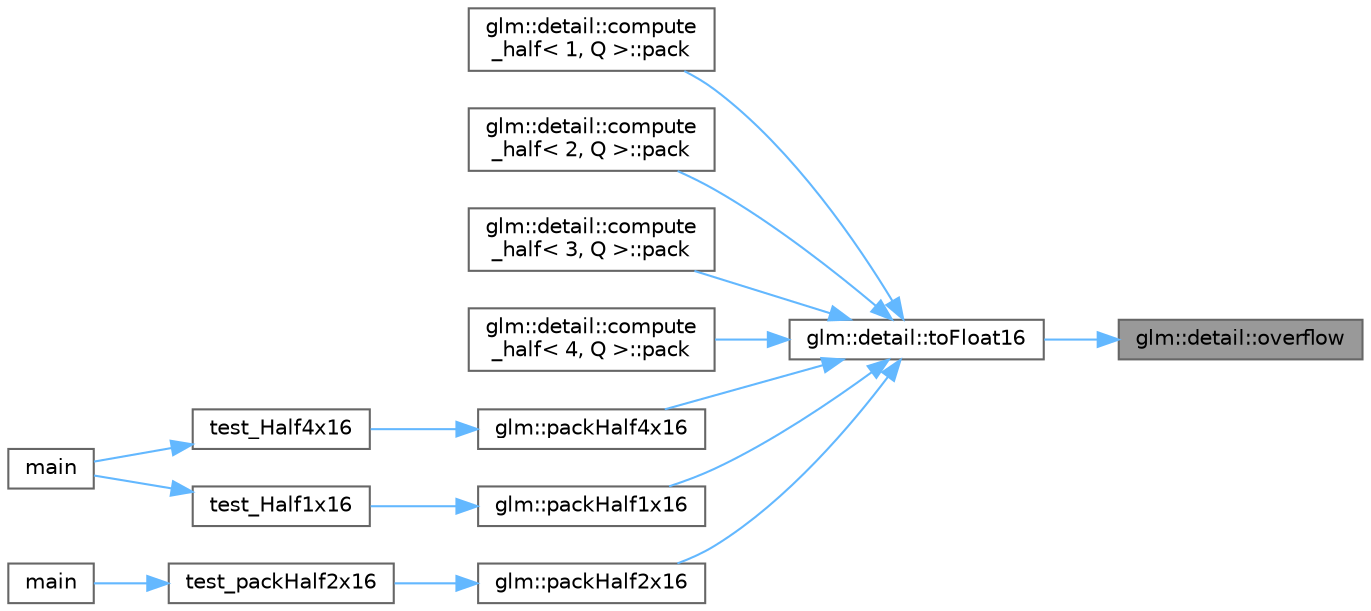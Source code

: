 digraph "glm::detail::overflow"
{
 // LATEX_PDF_SIZE
  bgcolor="transparent";
  edge [fontname=Helvetica,fontsize=10,labelfontname=Helvetica,labelfontsize=10];
  node [fontname=Helvetica,fontsize=10,shape=box,height=0.2,width=0.4];
  rankdir="RL";
  Node1 [id="Node000001",label="glm::detail::overflow",height=0.2,width=0.4,color="gray40", fillcolor="grey60", style="filled", fontcolor="black",tooltip=" "];
  Node1 -> Node2 [id="edge15_Node000001_Node000002",dir="back",color="steelblue1",style="solid",tooltip=" "];
  Node2 [id="Node000002",label="glm::detail::toFloat16",height=0.2,width=0.4,color="grey40", fillcolor="white", style="filled",URL="$namespaceglm_1_1detail.html#ac16321696a34b41c55f941b319d50652",tooltip=" "];
  Node2 -> Node3 [id="edge16_Node000002_Node000003",dir="back",color="steelblue1",style="solid",tooltip=" "];
  Node3 [id="Node000003",label="glm::detail::compute\l_half\< 1, Q \>::pack",height=0.2,width=0.4,color="grey40", fillcolor="white", style="filled",URL="$structglm_1_1detail_1_1compute__half_3_011_00_01_q_01_4.html#aad16e86817d19132e39143806e9b5aa3",tooltip=" "];
  Node2 -> Node4 [id="edge17_Node000002_Node000004",dir="back",color="steelblue1",style="solid",tooltip=" "];
  Node4 [id="Node000004",label="glm::detail::compute\l_half\< 2, Q \>::pack",height=0.2,width=0.4,color="grey40", fillcolor="white", style="filled",URL="$structglm_1_1detail_1_1compute__half_3_012_00_01_q_01_4.html#a914835bebf31c70c33049ed55ce8d844",tooltip=" "];
  Node2 -> Node5 [id="edge18_Node000002_Node000005",dir="back",color="steelblue1",style="solid",tooltip=" "];
  Node5 [id="Node000005",label="glm::detail::compute\l_half\< 3, Q \>::pack",height=0.2,width=0.4,color="grey40", fillcolor="white", style="filled",URL="$structglm_1_1detail_1_1compute__half_3_013_00_01_q_01_4.html#a8c41f591699b2268678175203be4ca72",tooltip=" "];
  Node2 -> Node6 [id="edge19_Node000002_Node000006",dir="back",color="steelblue1",style="solid",tooltip=" "];
  Node6 [id="Node000006",label="glm::detail::compute\l_half\< 4, Q \>::pack",height=0.2,width=0.4,color="grey40", fillcolor="white", style="filled",URL="$structglm_1_1detail_1_1compute__half_3_014_00_01_q_01_4.html#a6117833bb6bfb491ef1a9e2c60bde10b",tooltip=" "];
  Node2 -> Node7 [id="edge20_Node000002_Node000007",dir="back",color="steelblue1",style="solid",tooltip=" "];
  Node7 [id="Node000007",label="glm::packHalf1x16",height=0.2,width=0.4,color="grey40", fillcolor="white", style="filled",URL="$group__gtc__packing.html#gaba534b320836a35372e00af5771dd1a2",tooltip=" "];
  Node7 -> Node8 [id="edge21_Node000007_Node000008",dir="back",color="steelblue1",style="solid",tooltip=" "];
  Node8 [id="Node000008",label="test_Half1x16",height=0.2,width=0.4,color="grey40", fillcolor="white", style="filled",URL="$_classes_2lib_2glm_2test_2gtc_2gtc__packing_8cpp.html#af51579c8488598f8f63e78a7da290e72",tooltip=" "];
  Node8 -> Node9 [id="edge22_Node000008_Node000009",dir="back",color="steelblue1",style="solid",tooltip=" "];
  Node9 [id="Node000009",label="main",height=0.2,width=0.4,color="grey40", fillcolor="white", style="filled",URL="$_classes_2lib_2glm_2test_2gtc_2gtc__packing_8cpp.html#ae66f6b31b5ad750f1fe042a706a4e3d4",tooltip=" "];
  Node2 -> Node10 [id="edge23_Node000002_Node000010",dir="back",color="steelblue1",style="solid",tooltip=" "];
  Node10 [id="Node000010",label="glm::packHalf2x16",height=0.2,width=0.4,color="grey40", fillcolor="white", style="filled",URL="$group__core__func__packing.html#ga20f134b07db3a3d3a38efb2617388c92",tooltip=" "];
  Node10 -> Node11 [id="edge24_Node000010_Node000011",dir="back",color="steelblue1",style="solid",tooltip=" "];
  Node11 [id="Node000011",label="test_packHalf2x16",height=0.2,width=0.4,color="grey40", fillcolor="white", style="filled",URL="$_classes_2lib_2glm_2test_2core_2core__func__packing_8cpp.html#a5c2895b4643e263b05a3c7f3ce499baa",tooltip=" "];
  Node11 -> Node12 [id="edge25_Node000011_Node000012",dir="back",color="steelblue1",style="solid",tooltip=" "];
  Node12 [id="Node000012",label="main",height=0.2,width=0.4,color="grey40", fillcolor="white", style="filled",URL="$_classes_2lib_2glm_2test_2core_2core__func__packing_8cpp.html#ae66f6b31b5ad750f1fe042a706a4e3d4",tooltip=" "];
  Node2 -> Node13 [id="edge26_Node000002_Node000013",dir="back",color="steelblue1",style="solid",tooltip=" "];
  Node13 [id="Node000013",label="glm::packHalf4x16",height=0.2,width=0.4,color="grey40", fillcolor="white", style="filled",URL="$group__gtc__packing.html#ga8104f0b719b7792491f2b789a6dd6f96",tooltip=" "];
  Node13 -> Node14 [id="edge27_Node000013_Node000014",dir="back",color="steelblue1",style="solid",tooltip=" "];
  Node14 [id="Node000014",label="test_Half4x16",height=0.2,width=0.4,color="grey40", fillcolor="white", style="filled",URL="$_classes_2lib_2glm_2test_2gtc_2gtc__packing_8cpp.html#a5b3e35d1cf0b3b0e349ebec1bad3f9d2",tooltip=" "];
  Node14 -> Node9 [id="edge28_Node000014_Node000009",dir="back",color="steelblue1",style="solid",tooltip=" "];
}

